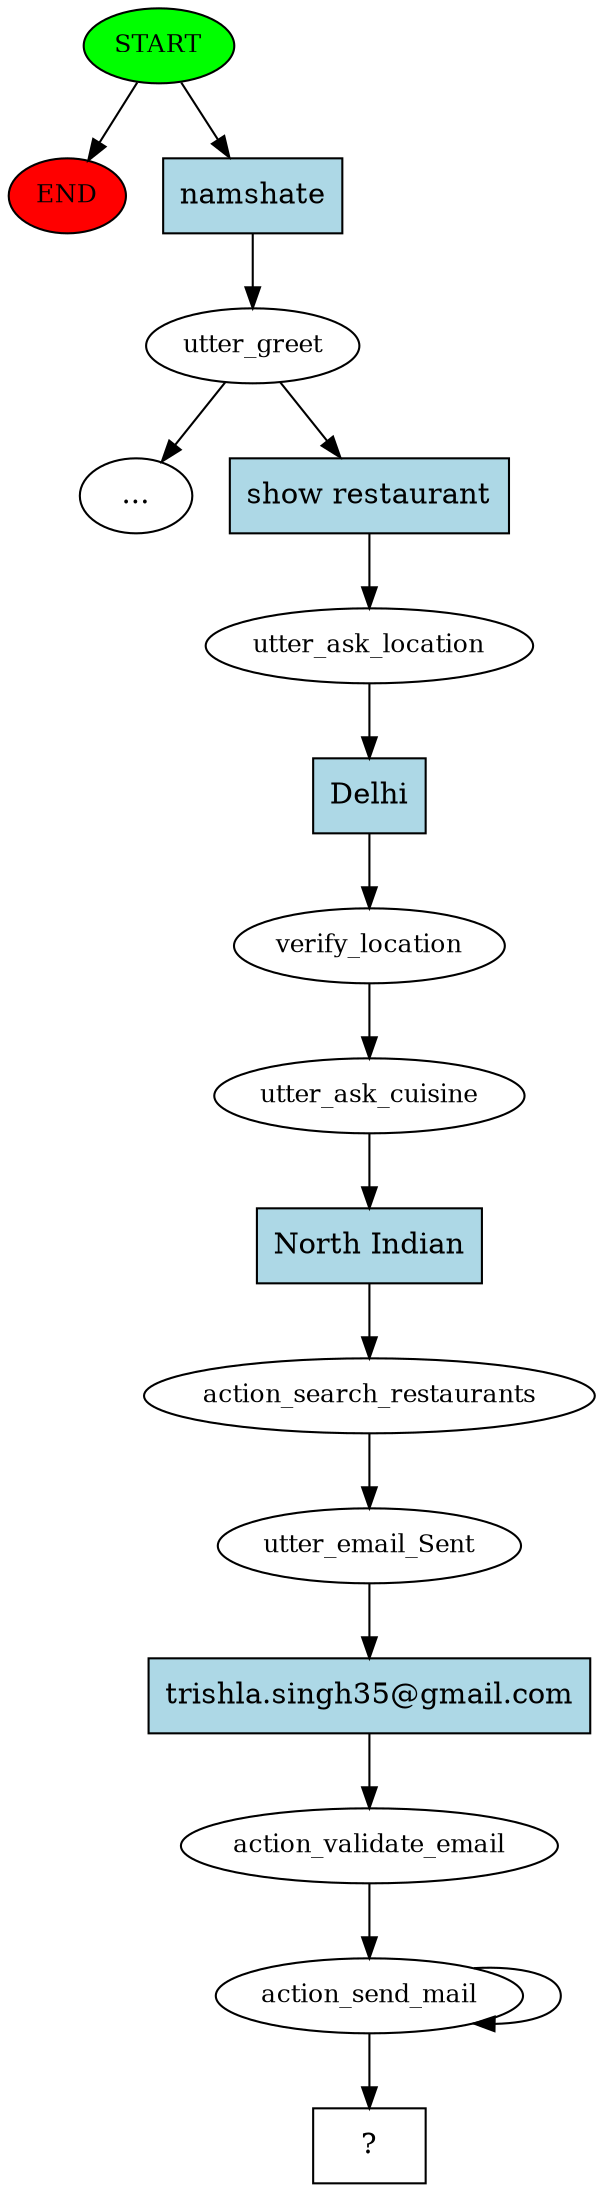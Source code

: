 digraph  {
0 [class="start active", fillcolor=green, fontsize=12, label=START, style=filled];
"-1" [class=end, fillcolor=red, fontsize=12, label=END, style=filled];
1 [class=active, fontsize=12, label=utter_greet];
"-13" [class=ellipsis, label="..."];
13 [class=active, fontsize=12, label=utter_ask_location];
14 [class=active, fontsize=12, label=verify_location];
15 [class=active, fontsize=12, label=utter_ask_cuisine];
16 [class=active, fontsize=12, label=action_search_restaurants];
17 [class=active, fontsize=12, label=utter_email_Sent];
18 [class=active, fontsize=12, label=action_validate_email];
19 [class=active, fontsize=12, label=action_send_mail];
21 [class="intent dashed active", label="  ?  ", shape=rect];
22 [class="intent active", fillcolor=lightblue, label=namshate, shape=rect, style=filled];
23 [class="intent active", fillcolor=lightblue, label="show restaurant", shape=rect, style=filled];
24 [class="intent active", fillcolor=lightblue, label=Delhi, shape=rect, style=filled];
25 [class="intent active", fillcolor=lightblue, label="North Indian", shape=rect, style=filled];
26 [class="intent active", fillcolor=lightblue, label="trishla.singh35@gmail.com", shape=rect, style=filled];
0 -> "-1"  [class="", key=NONE, label=""];
0 -> 22  [class=active, key=0];
1 -> "-13"  [class="", key=NONE, label=""];
1 -> 23  [class=active, key=0];
13 -> 24  [class=active, key=0];
14 -> 15  [class=active, key=NONE, label=""];
15 -> 25  [class=active, key=0];
16 -> 17  [class=active, key=NONE, label=""];
17 -> 26  [class=active, key=0];
18 -> 19  [class=active, key=NONE, label=""];
19 -> 21  [class=active, key=NONE, label=""];
19 -> 19  [class=active, key=NONE, label=""];
22 -> 1  [class=active, key=0];
23 -> 13  [class=active, key=0];
24 -> 14  [class=active, key=0];
25 -> 16  [class=active, key=0];
26 -> 18  [class=active, key=0];
}
